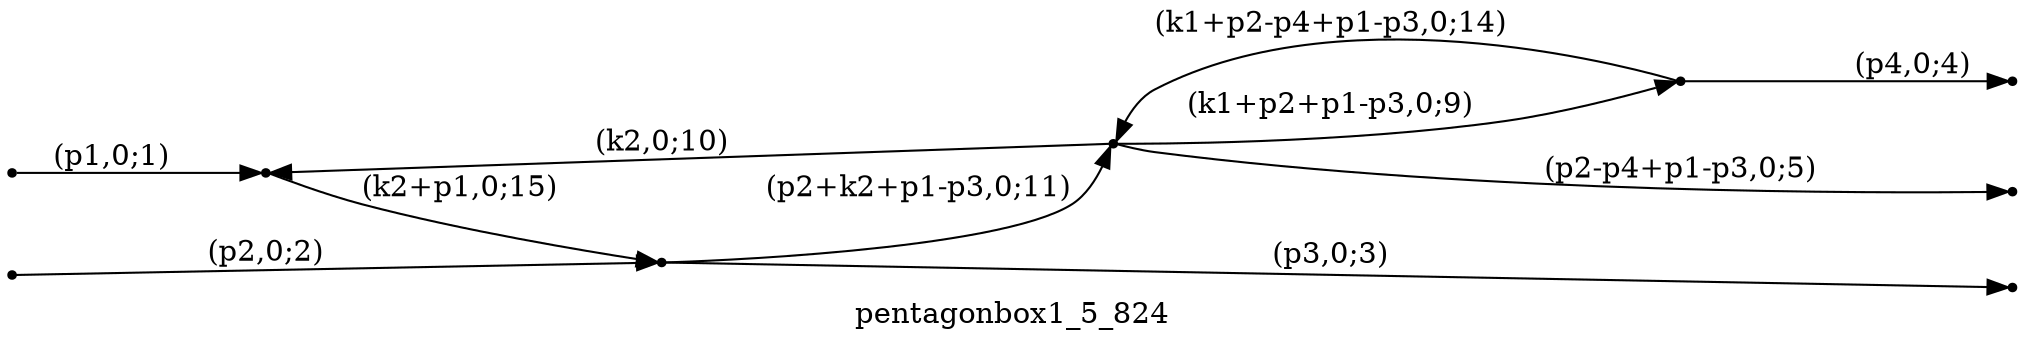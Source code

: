 digraph pentagonbox1_5_824 {
  label="pentagonbox1_5_824";
  rankdir="LR";
  subgraph edges {
    -1 -> 4 [label="(p1,0;1)"];
    -2 -> 2 [label="(p2,0;2)"];
    2 -> -3 [label="(p3,0;3)"];
    3 -> -4 [label="(p4,0;4)"];
    1 -> -5 [label="(p2-p4+p1-p3,0;5)"];
    1 -> 3 [label="(k1+p2+p1-p3,0;9)"];
    1 -> 4 [label="(k2,0;10)"];
    2 -> 1 [label="(p2+k2+p1-p3,0;11)"];
    3 -> 1 [label="(k1+p2-p4+p1-p3,0;14)"];
    4 -> 2 [label="(k2+p1,0;15)"];
  }
  subgraph incoming { rank="source"; -1; -2; }
  subgraph outgoing { rank="sink"; -3; -4; -5; }
-5 [shape=point];
-4 [shape=point];
-3 [shape=point];
-2 [shape=point];
-1 [shape=point];
1 [shape=point];
2 [shape=point];
3 [shape=point];
4 [shape=point];
}

